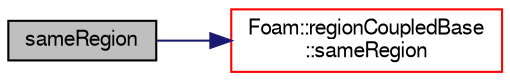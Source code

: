 digraph "sameRegion"
{
  bgcolor="transparent";
  edge [fontname="FreeSans",fontsize="10",labelfontname="FreeSans",labelfontsize="10"];
  node [fontname="FreeSans",fontsize="10",shape=record];
  rankdir="LR";
  Node799 [label="sameRegion",height=0.2,width=0.4,color="black", fillcolor="grey75", style="filled", fontcolor="black"];
  Node799 -> Node800 [color="midnightblue",fontsize="10",style="solid",fontname="FreeSans"];
  Node800 [label="Foam::regionCoupledBase\l::sameRegion",height=0.2,width=0.4,color="red",URL="$a25182.html#a977bc99af5c1f60db5bf13c956652884",tooltip="Cached sampleRegion != mesh.name() "];
}
